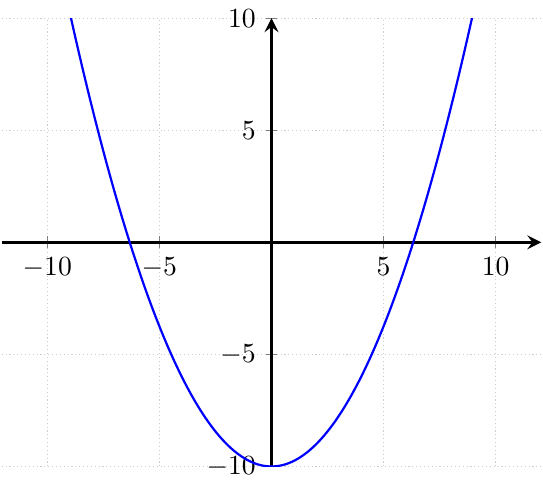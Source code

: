 \documentclass[tikz]{standalone}
\usepackage{pgfplots}
\pgfplotsset{compat=1.16}

\begin{document}
\begin{tikzpicture}
    \begin{axis}[
      axis lines=middle,
      axis line style={very thick},
      axis equal,
      xmin=-10,xmax=10,ymin=-10,ymax=10,
      xtick distance=5,
      ytick distance=5,
      % title={$h(x) = \frac{x^2}{4} - 10$},
      grid=both,
      grid style={thin,densely dotted,black!20}]
      \addplot[domain=-10:10,samples=250,blue,thick] {x^2/4 - 10};
    \end{axis}
\end{tikzpicture}
\end{document}
